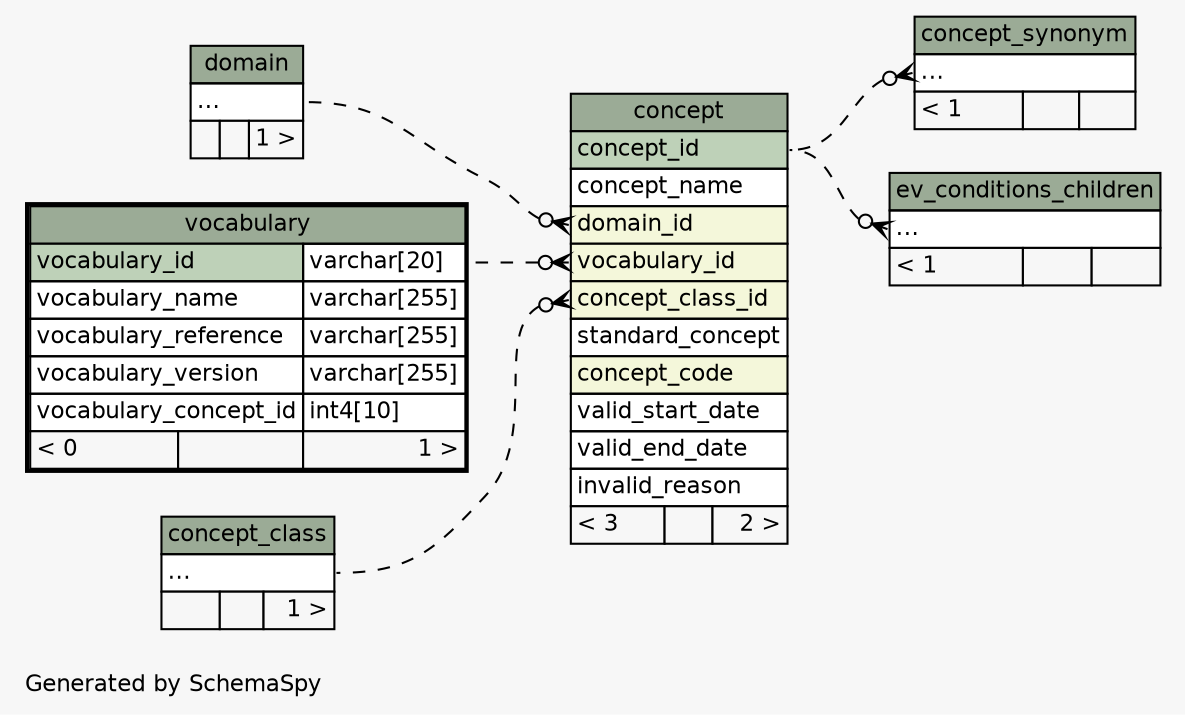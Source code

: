 // dot 2.38.0 on Linux 3.16.0-38-generic
// SchemaSpy rev 590
digraph "impliedTwoDegreesRelationshipsDiagram" {
  graph [
    rankdir="RL"
    bgcolor="#f7f7f7"
    label="\nGenerated by SchemaSpy"
    labeljust="l"
    nodesep="0.18"
    ranksep="0.46"
    fontname="Helvetica"
    fontsize="11"
  ];
  node [
    fontname="Helvetica"
    fontsize="11"
    shape="plaintext"
  ];
  edge [
    arrowsize="0.8"
  ];
  "concept":"concept_class_id":w -> "concept_class":"elipses":e [arrowhead=none dir=back arrowtail=crowodot style=dashed];
  "concept":"domain_id":w -> "domain":"elipses":e [arrowhead=none dir=back arrowtail=crowodot style=dashed];
  "concept":"vocabulary_id":w -> "vocabulary":"vocabulary_id.type":e [arrowhead=none dir=back arrowtail=crowodot style=dashed];
  "concept_synonym":"elipses":w -> "concept":"concept_id":e [arrowhead=none dir=back arrowtail=crowodot style=dashed];
  "ev_conditions_children":"elipses":w -> "concept":"concept_id":e [arrowhead=none dir=back arrowtail=crowodot style=dashed];
  "concept" [
    label=<
    <TABLE BORDER="0" CELLBORDER="1" CELLSPACING="0" BGCOLOR="#ffffff">
      <TR><TD COLSPAN="3" BGCOLOR="#9bab96" ALIGN="CENTER">concept</TD></TR>
      <TR><TD PORT="concept_id" COLSPAN="3" BGCOLOR="#bed1b8" ALIGN="LEFT">concept_id</TD></TR>
      <TR><TD PORT="concept_name" COLSPAN="3" ALIGN="LEFT">concept_name</TD></TR>
      <TR><TD PORT="domain_id" COLSPAN="3" BGCOLOR="#f4f7da" ALIGN="LEFT">domain_id</TD></TR>
      <TR><TD PORT="vocabulary_id" COLSPAN="3" BGCOLOR="#f4f7da" ALIGN="LEFT">vocabulary_id</TD></TR>
      <TR><TD PORT="concept_class_id" COLSPAN="3" BGCOLOR="#f4f7da" ALIGN="LEFT">concept_class_id</TD></TR>
      <TR><TD PORT="standard_concept" COLSPAN="3" ALIGN="LEFT">standard_concept</TD></TR>
      <TR><TD PORT="concept_code" COLSPAN="3" BGCOLOR="#f4f7da" ALIGN="LEFT">concept_code</TD></TR>
      <TR><TD PORT="valid_start_date" COLSPAN="3" ALIGN="LEFT">valid_start_date</TD></TR>
      <TR><TD PORT="valid_end_date" COLSPAN="3" ALIGN="LEFT">valid_end_date</TD></TR>
      <TR><TD PORT="invalid_reason" COLSPAN="3" ALIGN="LEFT">invalid_reason</TD></TR>
      <TR><TD ALIGN="LEFT" BGCOLOR="#f7f7f7">&lt; 3</TD><TD ALIGN="RIGHT" BGCOLOR="#f7f7f7">  </TD><TD ALIGN="RIGHT" BGCOLOR="#f7f7f7">2 &gt;</TD></TR>
    </TABLE>>
    URL="concept.html"
    tooltip="concept"
  ];
  "concept_class" [
    label=<
    <TABLE BORDER="0" CELLBORDER="1" CELLSPACING="0" BGCOLOR="#ffffff">
      <TR><TD COLSPAN="3" BGCOLOR="#9bab96" ALIGN="CENTER">concept_class</TD></TR>
      <TR><TD PORT="elipses" COLSPAN="3" ALIGN="LEFT">...</TD></TR>
      <TR><TD ALIGN="LEFT" BGCOLOR="#f7f7f7">  </TD><TD ALIGN="RIGHT" BGCOLOR="#f7f7f7">  </TD><TD ALIGN="RIGHT" BGCOLOR="#f7f7f7">1 &gt;</TD></TR>
    </TABLE>>
    URL="concept_class.html"
    tooltip="concept_class"
  ];
  "concept_synonym" [
    label=<
    <TABLE BORDER="0" CELLBORDER="1" CELLSPACING="0" BGCOLOR="#ffffff">
      <TR><TD COLSPAN="3" BGCOLOR="#9bab96" ALIGN="CENTER">concept_synonym</TD></TR>
      <TR><TD PORT="elipses" COLSPAN="3" ALIGN="LEFT">...</TD></TR>
      <TR><TD ALIGN="LEFT" BGCOLOR="#f7f7f7">&lt; 1</TD><TD ALIGN="RIGHT" BGCOLOR="#f7f7f7">  </TD><TD ALIGN="RIGHT" BGCOLOR="#f7f7f7">  </TD></TR>
    </TABLE>>
    URL="concept_synonym.html"
    tooltip="concept_synonym"
  ];
  "domain" [
    label=<
    <TABLE BORDER="0" CELLBORDER="1" CELLSPACING="0" BGCOLOR="#ffffff">
      <TR><TD COLSPAN="3" BGCOLOR="#9bab96" ALIGN="CENTER">domain</TD></TR>
      <TR><TD PORT="elipses" COLSPAN="3" ALIGN="LEFT">...</TD></TR>
      <TR><TD ALIGN="LEFT" BGCOLOR="#f7f7f7">  </TD><TD ALIGN="RIGHT" BGCOLOR="#f7f7f7">  </TD><TD ALIGN="RIGHT" BGCOLOR="#f7f7f7">1 &gt;</TD></TR>
    </TABLE>>
    URL="domain.html"
    tooltip="domain"
  ];
  "ev_conditions_children" [
    label=<
    <TABLE BORDER="0" CELLBORDER="1" CELLSPACING="0" BGCOLOR="#ffffff">
      <TR><TD COLSPAN="3" BGCOLOR="#9bab96" ALIGN="CENTER">ev_conditions_children</TD></TR>
      <TR><TD PORT="elipses" COLSPAN="3" ALIGN="LEFT">...</TD></TR>
      <TR><TD ALIGN="LEFT" BGCOLOR="#f7f7f7">&lt; 1</TD><TD ALIGN="RIGHT" BGCOLOR="#f7f7f7">  </TD><TD ALIGN="RIGHT" BGCOLOR="#f7f7f7">  </TD></TR>
    </TABLE>>
    URL="ev_conditions_children.html"
    tooltip="ev_conditions_children"
  ];
  "vocabulary" [
    label=<
    <TABLE BORDER="2" CELLBORDER="1" CELLSPACING="0" BGCOLOR="#ffffff">
      <TR><TD COLSPAN="3" BGCOLOR="#9bab96" ALIGN="CENTER">vocabulary</TD></TR>
      <TR><TD PORT="vocabulary_id" COLSPAN="2" BGCOLOR="#bed1b8" ALIGN="LEFT">vocabulary_id</TD><TD PORT="vocabulary_id.type" ALIGN="LEFT">varchar[20]</TD></TR>
      <TR><TD PORT="vocabulary_name" COLSPAN="2" ALIGN="LEFT">vocabulary_name</TD><TD PORT="vocabulary_name.type" ALIGN="LEFT">varchar[255]</TD></TR>
      <TR><TD PORT="vocabulary_reference" COLSPAN="2" ALIGN="LEFT">vocabulary_reference</TD><TD PORT="vocabulary_reference.type" ALIGN="LEFT">varchar[255]</TD></TR>
      <TR><TD PORT="vocabulary_version" COLSPAN="2" ALIGN="LEFT">vocabulary_version</TD><TD PORT="vocabulary_version.type" ALIGN="LEFT">varchar[255]</TD></TR>
      <TR><TD PORT="vocabulary_concept_id" COLSPAN="2" ALIGN="LEFT">vocabulary_concept_id</TD><TD PORT="vocabulary_concept_id.type" ALIGN="LEFT">int4[10]</TD></TR>
      <TR><TD ALIGN="LEFT" BGCOLOR="#f7f7f7">&lt; 0</TD><TD ALIGN="RIGHT" BGCOLOR="#f7f7f7">  </TD><TD ALIGN="RIGHT" BGCOLOR="#f7f7f7">1 &gt;</TD></TR>
    </TABLE>>
    URL="vocabulary.html"
    tooltip="vocabulary"
  ];
}

